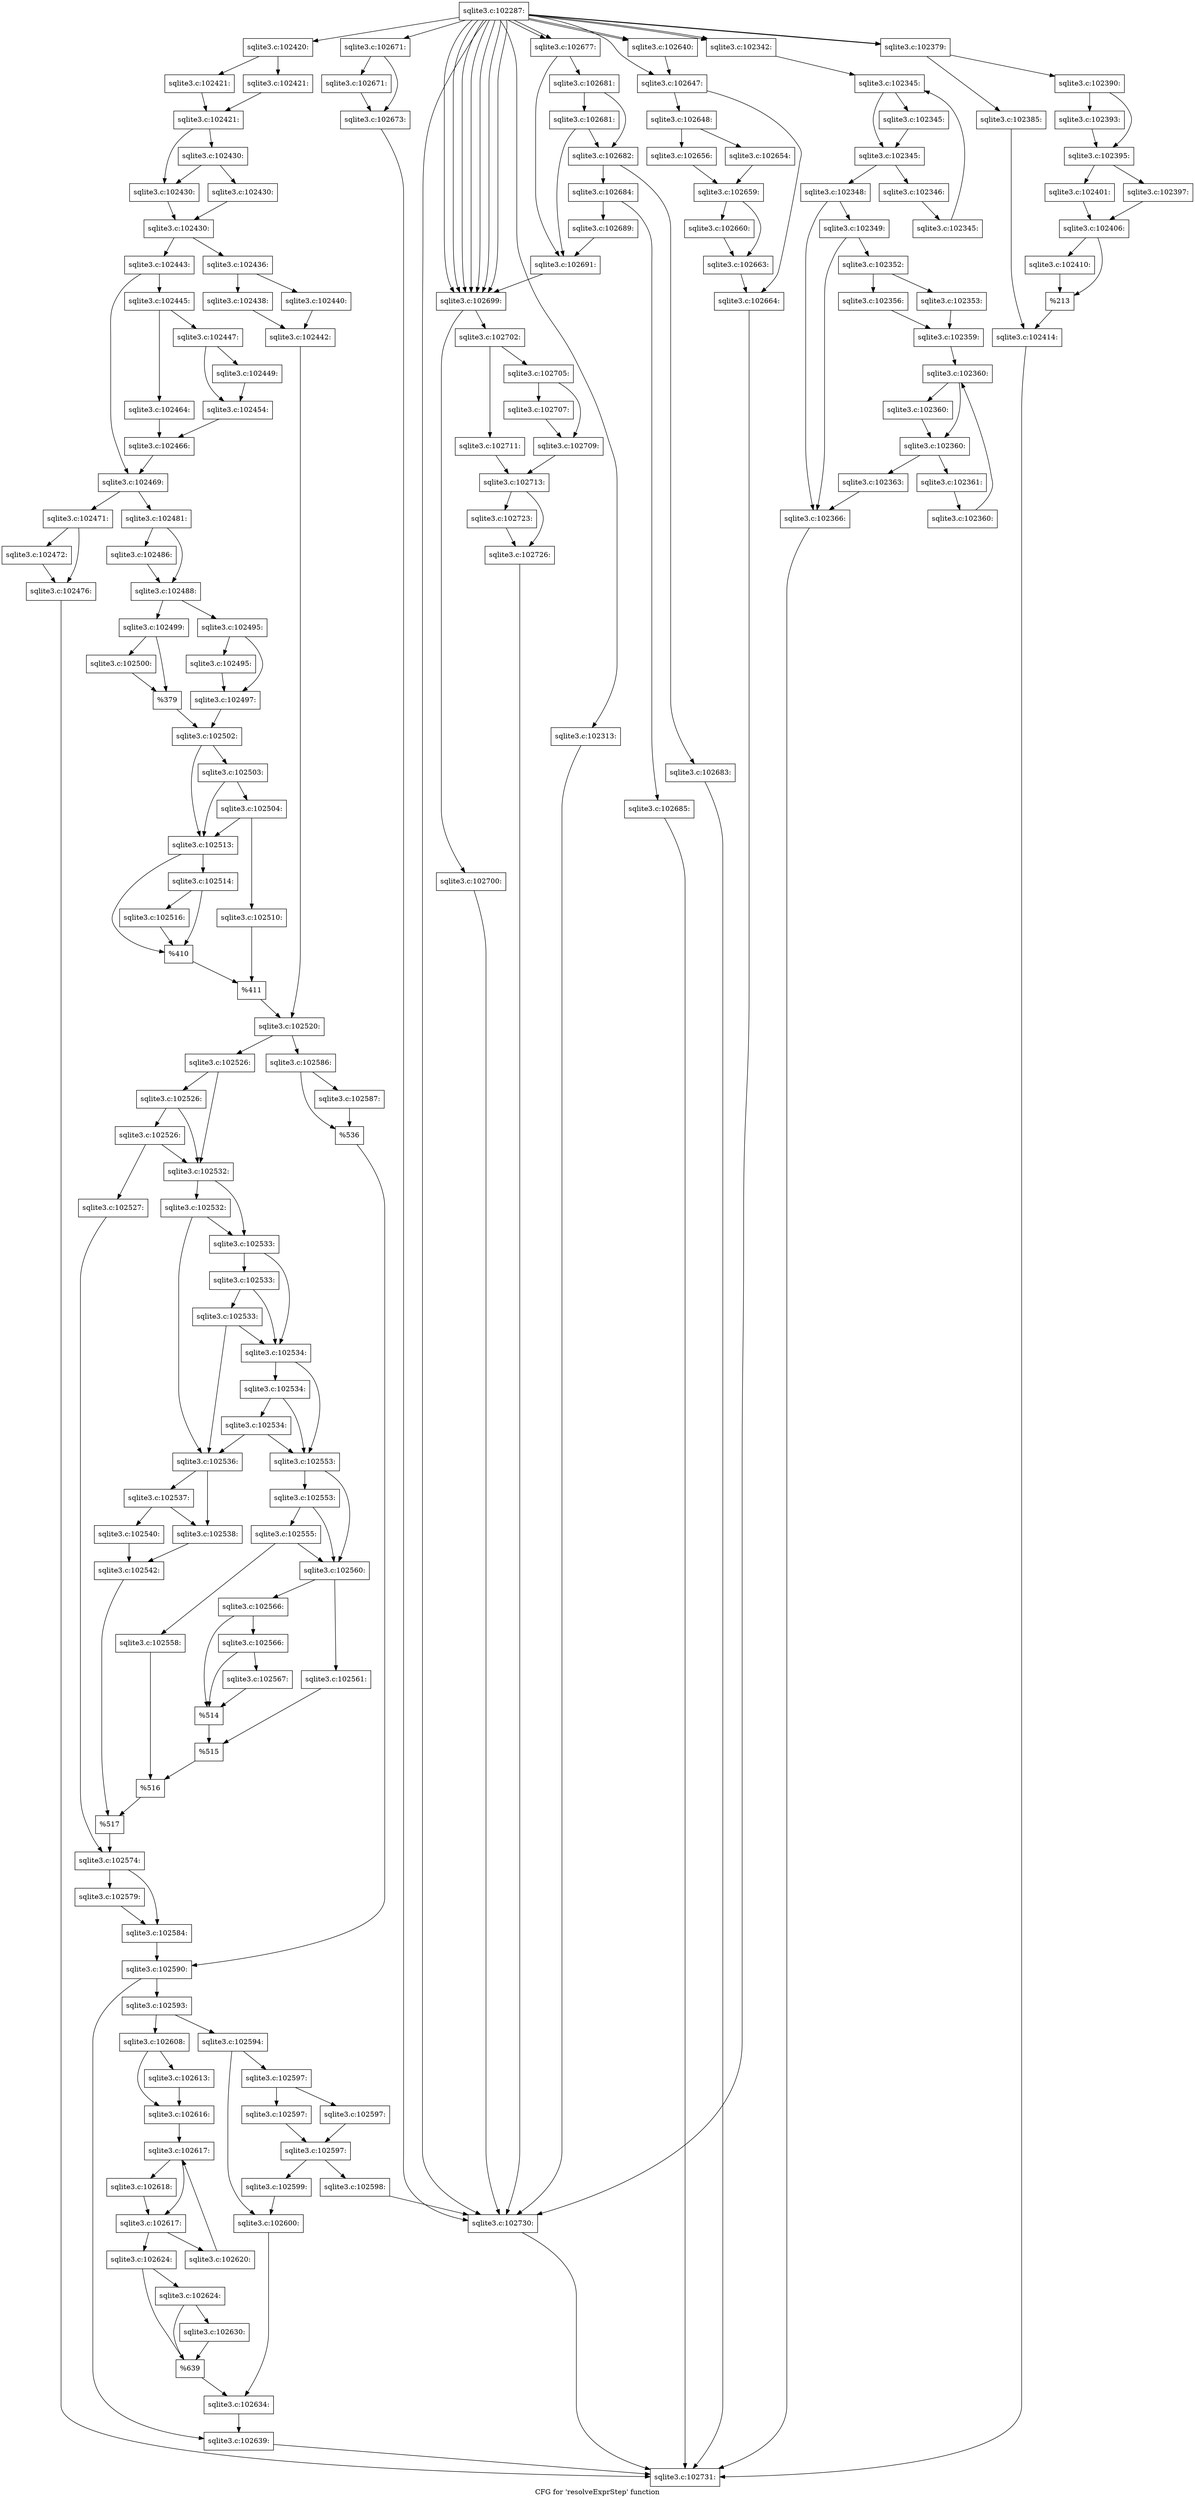 digraph "CFG for 'resolveExprStep' function" {
	label="CFG for 'resolveExprStep' function";

	Node0x55c0f8e07e00 [shape=record,label="{sqlite3.c:102287:}"];
	Node0x55c0f8e07e00 -> Node0x55c0f8e0efe0;
	Node0x55c0f8e07e00 -> Node0x55c0f8e0f3b0;
	Node0x55c0f8e07e00 -> Node0x55c0f8e11310;
	Node0x55c0f8e07e00 -> Node0x55c0f8e11310;
	Node0x55c0f8e07e00 -> Node0x55c0f8e17f20;
	Node0x55c0f8e07e00 -> Node0x55c0f8e17f20;
	Node0x55c0f8e07e00 -> Node0x55c0f5ef1670;
	Node0x55c0f8e07e00 -> Node0x55c0f8e3f730;
	Node0x55c0f8e07e00 -> Node0x55c0f8e3f730;
	Node0x55c0f8e07e00 -> Node0x55c0f8e3f780;
	Node0x55c0f8e07e00 -> Node0x55c0f8e42350;
	Node0x55c0f8e07e00 -> Node0x55c0f8e42ba0;
	Node0x55c0f8e07e00 -> Node0x55c0f8e42ba0;
	Node0x55c0f8e07e00 -> Node0x55c0f8e46420;
	Node0x55c0f8e07e00 -> Node0x55c0f8e46420;
	Node0x55c0f8e07e00 -> Node0x55c0f8e46420;
	Node0x55c0f8e07e00 -> Node0x55c0f8e46420;
	Node0x55c0f8e07e00 -> Node0x55c0f8e46420;
	Node0x55c0f8e07e00 -> Node0x55c0f8e46420;
	Node0x55c0f8e07e00 -> Node0x55c0f8e46420;
	Node0x55c0f8e0f3b0 [shape=record,label="{sqlite3.c:102313:}"];
	Node0x55c0f8e0f3b0 -> Node0x55c0f8e0efe0;
	Node0x55c0f8e11310 [shape=record,label="{sqlite3.c:102342:}"];
	Node0x55c0f8e11310 -> Node0x55c0f8e12040;
	Node0x55c0f8e12040 [shape=record,label="{sqlite3.c:102345:}"];
	Node0x55c0f8e12040 -> Node0x55c0f8e12330;
	Node0x55c0f8e12040 -> Node0x55c0f8e122e0;
	Node0x55c0f8e12330 [shape=record,label="{sqlite3.c:102345:}"];
	Node0x55c0f8e12330 -> Node0x55c0f8e122e0;
	Node0x55c0f8e122e0 [shape=record,label="{sqlite3.c:102345:}"];
	Node0x55c0f8e122e0 -> Node0x55c0f8e12260;
	Node0x55c0f8e122e0 -> Node0x55c0f8e11cd0;
	Node0x55c0f8e12260 [shape=record,label="{sqlite3.c:102346:}"];
	Node0x55c0f8e12260 -> Node0x55c0f8e121d0;
	Node0x55c0f8e121d0 [shape=record,label="{sqlite3.c:102345:}"];
	Node0x55c0f8e121d0 -> Node0x55c0f8e12040;
	Node0x55c0f8e11cd0 [shape=record,label="{sqlite3.c:102348:}"];
	Node0x55c0f8e11cd0 -> Node0x55c0f8e13a40;
	Node0x55c0f8e11cd0 -> Node0x55c0f8e139f0;
	Node0x55c0f8e13a40 [shape=record,label="{sqlite3.c:102349:}"];
	Node0x55c0f8e13a40 -> Node0x55c0f8e139f0;
	Node0x55c0f8e13a40 -> Node0x55c0f8e139a0;
	Node0x55c0f8e139a0 [shape=record,label="{sqlite3.c:102352:}"];
	Node0x55c0f8e139a0 -> Node0x55c0f8e14460;
	Node0x55c0f8e139a0 -> Node0x55c0f8e14500;
	Node0x55c0f8e14460 [shape=record,label="{sqlite3.c:102353:}"];
	Node0x55c0f8e14460 -> Node0x55c0f8e144b0;
	Node0x55c0f8e14500 [shape=record,label="{sqlite3.c:102356:}"];
	Node0x55c0f8e14500 -> Node0x55c0f8e144b0;
	Node0x55c0f8e144b0 [shape=record,label="{sqlite3.c:102359:}"];
	Node0x55c0f8e144b0 -> Node0x55c0f8e15fc0;
	Node0x55c0f8e15fc0 [shape=record,label="{sqlite3.c:102360:}"];
	Node0x55c0f8e15fc0 -> Node0x55c0f8e162b0;
	Node0x55c0f8e15fc0 -> Node0x55c0f8e16260;
	Node0x55c0f8e162b0 [shape=record,label="{sqlite3.c:102360:}"];
	Node0x55c0f8e162b0 -> Node0x55c0f8e16260;
	Node0x55c0f8e16260 [shape=record,label="{sqlite3.c:102360:}"];
	Node0x55c0f8e16260 -> Node0x55c0f8e161e0;
	Node0x55c0f8e16260 -> Node0x55c0f8e15c50;
	Node0x55c0f8e161e0 [shape=record,label="{sqlite3.c:102361:}"];
	Node0x55c0f8e161e0 -> Node0x55c0f8e16150;
	Node0x55c0f8e16150 [shape=record,label="{sqlite3.c:102360:}"];
	Node0x55c0f8e16150 -> Node0x55c0f8e15fc0;
	Node0x55c0f8e15c50 [shape=record,label="{sqlite3.c:102363:}"];
	Node0x55c0f8e15c50 -> Node0x55c0f8e139f0;
	Node0x55c0f8e139f0 [shape=record,label="{sqlite3.c:102366:}"];
	Node0x55c0f8e139f0 -> Node0x55c0f8e07f80;
	Node0x55c0f8e17f20 [shape=record,label="{sqlite3.c:102379:}"];
	Node0x55c0f8e17f20 -> Node0x55c0f8e18c40;
	Node0x55c0f8e17f20 -> Node0x55c0f8e18ce0;
	Node0x55c0f8e18c40 [shape=record,label="{sqlite3.c:102385:}"];
	Node0x55c0f8e18c40 -> Node0x55c0f8e18c90;
	Node0x55c0f8e18ce0 [shape=record,label="{sqlite3.c:102390:}"];
	Node0x55c0f8e18ce0 -> Node0x55c0f8e19ee0;
	Node0x55c0f8e18ce0 -> Node0x55c0f8e19f30;
	Node0x55c0f8e19ee0 [shape=record,label="{sqlite3.c:102393:}"];
	Node0x55c0f8e19ee0 -> Node0x55c0f8e19f30;
	Node0x55c0f8e19f30 [shape=record,label="{sqlite3.c:102395:}"];
	Node0x55c0f8e19f30 -> Node0x55c0f5f01e10;
	Node0x55c0f8e19f30 -> Node0x55c0f8e1aea0;
	Node0x55c0f5f01e10 [shape=record,label="{sqlite3.c:102397:}"];
	Node0x55c0f5f01e10 -> Node0x55c0f8e1aaa0;
	Node0x55c0f8e1aea0 [shape=record,label="{sqlite3.c:102401:}"];
	Node0x55c0f8e1aea0 -> Node0x55c0f8e1aaa0;
	Node0x55c0f8e1aaa0 [shape=record,label="{sqlite3.c:102406:}"];
	Node0x55c0f8e1aaa0 -> Node0x55c0f8e1c5b0;
	Node0x55c0f8e1aaa0 -> Node0x55c0f8e1c600;
	Node0x55c0f8e1c5b0 [shape=record,label="{sqlite3.c:102410:}"];
	Node0x55c0f8e1c5b0 -> Node0x55c0f8e1c600;
	Node0x55c0f8e1c600 [shape=record,label="{%213}"];
	Node0x55c0f8e1c600 -> Node0x55c0f8e18c90;
	Node0x55c0f8e18c90 [shape=record,label="{sqlite3.c:102414:}"];
	Node0x55c0f8e18c90 -> Node0x55c0f8e07f80;
	Node0x55c0f5ef1670 [shape=record,label="{sqlite3.c:102420:}"];
	Node0x55c0f5ef1670 -> Node0x55c0f8e1e6c0;
	Node0x55c0f5ef1670 -> Node0x55c0f8e1e710;
	Node0x55c0f8e1e6c0 [shape=record,label="{sqlite3.c:102421:}"];
	Node0x55c0f8e1e6c0 -> Node0x55c0f8e1e760;
	Node0x55c0f8e1e710 [shape=record,label="{sqlite3.c:102421:}"];
	Node0x55c0f8e1e710 -> Node0x55c0f8e1e760;
	Node0x55c0f8e1e760 [shape=record,label="{sqlite3.c:102421:}"];
	Node0x55c0f8e1e760 -> Node0x55c0f8e21020;
	Node0x55c0f8e1e760 -> Node0x55c0f8e20f80;
	Node0x55c0f8e21020 [shape=record,label="{sqlite3.c:102430:}"];
	Node0x55c0f8e21020 -> Node0x55c0f8e20f30;
	Node0x55c0f8e21020 -> Node0x55c0f8e20f80;
	Node0x55c0f8e20f30 [shape=record,label="{sqlite3.c:102430:}"];
	Node0x55c0f8e20f30 -> Node0x55c0f8e20fd0;
	Node0x55c0f8e20f80 [shape=record,label="{sqlite3.c:102430:}"];
	Node0x55c0f8e20f80 -> Node0x55c0f8e20fd0;
	Node0x55c0f8e20fd0 [shape=record,label="{sqlite3.c:102430:}"];
	Node0x55c0f8e20fd0 -> Node0x55c0f8e22620;
	Node0x55c0f8e20fd0 -> Node0x55c0f8e227f0;
	Node0x55c0f8e22620 [shape=record,label="{sqlite3.c:102436:}"];
	Node0x55c0f8e22620 -> Node0x55c0f8e22f50;
	Node0x55c0f8e22620 -> Node0x55c0f8e23120;
	Node0x55c0f8e22f50 [shape=record,label="{sqlite3.c:102438:}"];
	Node0x55c0f8e22f50 -> Node0x55c0f8e230d0;
	Node0x55c0f8e23120 [shape=record,label="{sqlite3.c:102440:}"];
	Node0x55c0f8e23120 -> Node0x55c0f8e230d0;
	Node0x55c0f8e230d0 [shape=record,label="{sqlite3.c:102442:}"];
	Node0x55c0f8e230d0 -> Node0x55c0f8e227a0;
	Node0x55c0f8e227f0 [shape=record,label="{sqlite3.c:102443:}"];
	Node0x55c0f8e227f0 -> Node0x55c0f8e23ed0;
	Node0x55c0f8e227f0 -> Node0x55c0f8e23f20;
	Node0x55c0f8e23ed0 [shape=record,label="{sqlite3.c:102445:}"];
	Node0x55c0f8e23ed0 -> Node0x55c0f8e247a0;
	Node0x55c0f8e23ed0 -> Node0x55c0f8e24840;
	Node0x55c0f8e247a0 [shape=record,label="{sqlite3.c:102447:}"];
	Node0x55c0f8e247a0 -> Node0x55c0f5f01e60;
	Node0x55c0f8e247a0 -> Node0x55c0f8e25820;
	Node0x55c0f5f01e60 [shape=record,label="{sqlite3.c:102449:}"];
	Node0x55c0f5f01e60 -> Node0x55c0f8e25820;
	Node0x55c0f8e25820 [shape=record,label="{sqlite3.c:102454:}"];
	Node0x55c0f8e25820 -> Node0x55c0f8e247f0;
	Node0x55c0f8e24840 [shape=record,label="{sqlite3.c:102464:}"];
	Node0x55c0f8e24840 -> Node0x55c0f8e247f0;
	Node0x55c0f8e247f0 [shape=record,label="{sqlite3.c:102466:}"];
	Node0x55c0f8e247f0 -> Node0x55c0f8e23f20;
	Node0x55c0f8e23f20 [shape=record,label="{sqlite3.c:102469:}"];
	Node0x55c0f8e23f20 -> Node0x55c0f8e272e0;
	Node0x55c0f8e23f20 -> Node0x55c0f8e27460;
	Node0x55c0f8e272e0 [shape=record,label="{sqlite3.c:102471:}"];
	Node0x55c0f8e272e0 -> Node0x55c0f8e27870;
	Node0x55c0f8e272e0 -> Node0x55c0f8e278c0;
	Node0x55c0f8e27870 [shape=record,label="{sqlite3.c:102472:}"];
	Node0x55c0f8e27870 -> Node0x55c0f8e278c0;
	Node0x55c0f8e278c0 [shape=record,label="{sqlite3.c:102476:}"];
	Node0x55c0f8e278c0 -> Node0x55c0f8e07f80;
	Node0x55c0f8e27460 [shape=record,label="{sqlite3.c:102481:}"];
	Node0x55c0f8e27460 -> Node0x55c0f8e28940;
	Node0x55c0f8e27460 -> Node0x55c0f8e28990;
	Node0x55c0f8e28940 [shape=record,label="{sqlite3.c:102486:}"];
	Node0x55c0f8e28940 -> Node0x55c0f8e28990;
	Node0x55c0f8e28990 [shape=record,label="{sqlite3.c:102488:}"];
	Node0x55c0f8e28990 -> Node0x55c0f8e29400;
	Node0x55c0f8e28990 -> Node0x55c0f8e294a0;
	Node0x55c0f8e29400 [shape=record,label="{sqlite3.c:102495:}"];
	Node0x55c0f8e29400 -> Node0x55c0f8e29b00;
	Node0x55c0f8e29400 -> Node0x55c0f8e29b50;
	Node0x55c0f8e29b00 [shape=record,label="{sqlite3.c:102495:}"];
	Node0x55c0f8e29b00 -> Node0x55c0f8e29b50;
	Node0x55c0f8e29b50 [shape=record,label="{sqlite3.c:102497:}"];
	Node0x55c0f8e29b50 -> Node0x55c0f8e29450;
	Node0x55c0f8e294a0 [shape=record,label="{sqlite3.c:102499:}"];
	Node0x55c0f8e294a0 -> Node0x55c0f8e2a1d0;
	Node0x55c0f8e294a0 -> Node0x55c0f8e2aa50;
	Node0x55c0f8e2a1d0 [shape=record,label="{sqlite3.c:102500:}"];
	Node0x55c0f8e2a1d0 -> Node0x55c0f8e2aa50;
	Node0x55c0f8e2aa50 [shape=record,label="{%379}"];
	Node0x55c0f8e2aa50 -> Node0x55c0f8e29450;
	Node0x55c0f8e29450 [shape=record,label="{sqlite3.c:102502:}"];
	Node0x55c0f8e29450 -> Node0x55c0f8e2b570;
	Node0x55c0f8e29450 -> Node0x55c0f8e2b4a0;
	Node0x55c0f8e2b570 [shape=record,label="{sqlite3.c:102503:}"];
	Node0x55c0f8e2b570 -> Node0x55c0f8e2b4f0;
	Node0x55c0f8e2b570 -> Node0x55c0f8e2b4a0;
	Node0x55c0f8e2b4f0 [shape=record,label="{sqlite3.c:102504:}"];
	Node0x55c0f8e2b4f0 -> Node0x55c0f8e2b400;
	Node0x55c0f8e2b4f0 -> Node0x55c0f8e2b4a0;
	Node0x55c0f8e2b400 [shape=record,label="{sqlite3.c:102510:}"];
	Node0x55c0f8e2b400 -> Node0x55c0f8e2b450;
	Node0x55c0f8e2b4a0 [shape=record,label="{sqlite3.c:102513:}"];
	Node0x55c0f8e2b4a0 -> Node0x55c0f8e2c9a0;
	Node0x55c0f8e2b4a0 -> Node0x55c0f8e2c950;
	Node0x55c0f8e2c9a0 [shape=record,label="{sqlite3.c:102514:}"];
	Node0x55c0f8e2c9a0 -> Node0x55c0f8e2c950;
	Node0x55c0f8e2c9a0 -> Node0x55c0f8e2c900;
	Node0x55c0f8e2c900 [shape=record,label="{sqlite3.c:102516:}"];
	Node0x55c0f8e2c900 -> Node0x55c0f8e2c950;
	Node0x55c0f8e2c950 [shape=record,label="{%410}"];
	Node0x55c0f8e2c950 -> Node0x55c0f8e2b450;
	Node0x55c0f8e2b450 [shape=record,label="{%411}"];
	Node0x55c0f8e2b450 -> Node0x55c0f8e227a0;
	Node0x55c0f8e227a0 [shape=record,label="{sqlite3.c:102520:}"];
	Node0x55c0f8e227a0 -> Node0x55c0f8e2d990;
	Node0x55c0f8e227a0 -> Node0x55c0f8e2da30;
	Node0x55c0f8e2d990 [shape=record,label="{sqlite3.c:102526:}"];
	Node0x55c0f8e2d990 -> Node0x55c0f8e2e280;
	Node0x55c0f8e2d990 -> Node0x55c0f8e2e1b0;
	Node0x55c0f8e2e280 [shape=record,label="{sqlite3.c:102526:}"];
	Node0x55c0f8e2e280 -> Node0x55c0f8e2e200;
	Node0x55c0f8e2e280 -> Node0x55c0f8e2e1b0;
	Node0x55c0f8e2e200 [shape=record,label="{sqlite3.c:102526:}"];
	Node0x55c0f8e2e200 -> Node0x55c0f8e2e110;
	Node0x55c0f8e2e200 -> Node0x55c0f8e2e1b0;
	Node0x55c0f8e2e110 [shape=record,label="{sqlite3.c:102527:}"];
	Node0x55c0f8e2e110 -> Node0x55c0f8e2e160;
	Node0x55c0f8e2e1b0 [shape=record,label="{sqlite3.c:102532:}"];
	Node0x55c0f8e2e1b0 -> Node0x55c0f8e2f550;
	Node0x55c0f8e2e1b0 -> Node0x55c0f8e2f4d0;
	Node0x55c0f8e2f550 [shape=record,label="{sqlite3.c:102532:}"];
	Node0x55c0f8e2f550 -> Node0x55c0f8e2f360;
	Node0x55c0f8e2f550 -> Node0x55c0f8e2f4d0;
	Node0x55c0f8e2f4d0 [shape=record,label="{sqlite3.c:102533:}"];
	Node0x55c0f8e2f4d0 -> Node0x55c0f8e2fd60;
	Node0x55c0f8e2f4d0 -> Node0x55c0f8e2f450;
	Node0x55c0f8e2fd60 [shape=record,label="{sqlite3.c:102533:}"];
	Node0x55c0f8e2fd60 -> Node0x55c0f8e2fce0;
	Node0x55c0f8e2fd60 -> Node0x55c0f8e2f450;
	Node0x55c0f8e2fce0 [shape=record,label="{sqlite3.c:102533:}"];
	Node0x55c0f8e2fce0 -> Node0x55c0f8e2f450;
	Node0x55c0f8e2fce0 -> Node0x55c0f8e2f360;
	Node0x55c0f8e2f450 [shape=record,label="{sqlite3.c:102534:}"];
	Node0x55c0f8e2f450 -> Node0x55c0f8e305e0;
	Node0x55c0f8e2f450 -> Node0x55c0f8e2f400;
	Node0x55c0f8e305e0 [shape=record,label="{sqlite3.c:102534:}"];
	Node0x55c0f8e305e0 -> Node0x55c0f8e30560;
	Node0x55c0f8e305e0 -> Node0x55c0f8e2f400;
	Node0x55c0f8e30560 [shape=record,label="{sqlite3.c:102534:}"];
	Node0x55c0f8e30560 -> Node0x55c0f8e2f360;
	Node0x55c0f8e30560 -> Node0x55c0f8e2f400;
	Node0x55c0f8e2f360 [shape=record,label="{sqlite3.c:102536:}"];
	Node0x55c0f8e2f360 -> Node0x55c0f8e312e0;
	Node0x55c0f8e2f360 -> Node0x55c0f8e313d0;
	Node0x55c0f8e313d0 [shape=record,label="{sqlite3.c:102537:}"];
	Node0x55c0f8e313d0 -> Node0x55c0f8e312e0;
	Node0x55c0f8e313d0 -> Node0x55c0f8e31380;
	Node0x55c0f8e312e0 [shape=record,label="{sqlite3.c:102538:}"];
	Node0x55c0f8e312e0 -> Node0x55c0f8e31330;
	Node0x55c0f8e31380 [shape=record,label="{sqlite3.c:102540:}"];
	Node0x55c0f8e31380 -> Node0x55c0f8e31330;
	Node0x55c0f8e31330 [shape=record,label="{sqlite3.c:102542:}"];
	Node0x55c0f8e31330 -> Node0x55c0f8e2f3b0;
	Node0x55c0f8e2f400 [shape=record,label="{sqlite3.c:102553:}"];
	Node0x55c0f8e2f400 -> Node0x55c0f8e32ea0;
	Node0x55c0f8e2f400 -> Node0x55c0f8e32dd0;
	Node0x55c0f8e32ea0 [shape=record,label="{sqlite3.c:102553:}"];
	Node0x55c0f8e32ea0 -> Node0x55c0f8e32e20;
	Node0x55c0f8e32ea0 -> Node0x55c0f8e32dd0;
	Node0x55c0f8e32e20 [shape=record,label="{sqlite3.c:102555:}"];
	Node0x55c0f8e32e20 -> Node0x55c0f8e32d30;
	Node0x55c0f8e32e20 -> Node0x55c0f8e32dd0;
	Node0x55c0f8e32d30 [shape=record,label="{sqlite3.c:102558:}"];
	Node0x55c0f8e32d30 -> Node0x55c0f8e32d80;
	Node0x55c0f8e32dd0 [shape=record,label="{sqlite3.c:102560:}"];
	Node0x55c0f8e32dd0 -> Node0x55c0f8e344c0;
	Node0x55c0f8e32dd0 -> Node0x55c0f8e34560;
	Node0x55c0f8e344c0 [shape=record,label="{sqlite3.c:102561:}"];
	Node0x55c0f8e344c0 -> Node0x55c0f8e34510;
	Node0x55c0f8e34560 [shape=record,label="{sqlite3.c:102566:}"];
	Node0x55c0f8e34560 -> Node0x55c0f8e351a0;
	Node0x55c0f8e34560 -> Node0x55c0f8e35150;
	Node0x55c0f8e351a0 [shape=record,label="{sqlite3.c:102566:}"];
	Node0x55c0f8e351a0 -> Node0x55c0f8e35100;
	Node0x55c0f8e351a0 -> Node0x55c0f8e35150;
	Node0x55c0f8e35100 [shape=record,label="{sqlite3.c:102567:}"];
	Node0x55c0f8e35100 -> Node0x55c0f8e35150;
	Node0x55c0f8e35150 [shape=record,label="{%514}"];
	Node0x55c0f8e35150 -> Node0x55c0f8e34510;
	Node0x55c0f8e34510 [shape=record,label="{%515}"];
	Node0x55c0f8e34510 -> Node0x55c0f8e32d80;
	Node0x55c0f8e32d80 [shape=record,label="{%516}"];
	Node0x55c0f8e32d80 -> Node0x55c0f8e2f3b0;
	Node0x55c0f8e2f3b0 [shape=record,label="{%517}"];
	Node0x55c0f8e2f3b0 -> Node0x55c0f8e2e160;
	Node0x55c0f8e2e160 [shape=record,label="{sqlite3.c:102574:}"];
	Node0x55c0f8e2e160 -> Node0x55c0f8e36420;
	Node0x55c0f8e2e160 -> Node0x55c0f8e36470;
	Node0x55c0f8e36420 [shape=record,label="{sqlite3.c:102579:}"];
	Node0x55c0f8e36420 -> Node0x55c0f8e36470;
	Node0x55c0f8e36470 [shape=record,label="{sqlite3.c:102584:}"];
	Node0x55c0f8e36470 -> Node0x55c0f8e2d9e0;
	Node0x55c0f8e2da30 [shape=record,label="{sqlite3.c:102586:}"];
	Node0x55c0f8e2da30 -> Node0x55c0f8e37220;
	Node0x55c0f8e2da30 -> Node0x55c0f8e37270;
	Node0x55c0f8e37220 [shape=record,label="{sqlite3.c:102587:}"];
	Node0x55c0f8e37220 -> Node0x55c0f8e37270;
	Node0x55c0f8e37270 [shape=record,label="{%536}"];
	Node0x55c0f8e37270 -> Node0x55c0f8e2d9e0;
	Node0x55c0f8e2d9e0 [shape=record,label="{sqlite3.c:102590:}"];
	Node0x55c0f8e2d9e0 -> Node0x55c0f8e37c30;
	Node0x55c0f8e2d9e0 -> Node0x55c0f8e37c80;
	Node0x55c0f8e37c30 [shape=record,label="{sqlite3.c:102593:}"];
	Node0x55c0f8e37c30 -> Node0x55c0f8e37fc0;
	Node0x55c0f8e37c30 -> Node0x55c0f8e38060;
	Node0x55c0f8e37fc0 [shape=record,label="{sqlite3.c:102594:}"];
	Node0x55c0f8e37fc0 -> Node0x55c0f8e38950;
	Node0x55c0f8e37fc0 -> Node0x55c0f8e389a0;
	Node0x55c0f8e38950 [shape=record,label="{sqlite3.c:102597:}"];
	Node0x55c0f8e38950 -> Node0x55c0f678c880;
	Node0x55c0f8e38950 -> Node0x55c0f8e397a0;
	Node0x55c0f678c880 [shape=record,label="{sqlite3.c:102597:}"];
	Node0x55c0f678c880 -> Node0x55c0f8e398f0;
	Node0x55c0f8e397a0 [shape=record,label="{sqlite3.c:102597:}"];
	Node0x55c0f8e397a0 -> Node0x55c0f8e398f0;
	Node0x55c0f8e398f0 [shape=record,label="{sqlite3.c:102597:}"];
	Node0x55c0f8e398f0 -> Node0x55c0f8e39dc0;
	Node0x55c0f8e398f0 -> Node0x55c0f8e39e10;
	Node0x55c0f8e39dc0 [shape=record,label="{sqlite3.c:102598:}"];
	Node0x55c0f8e39dc0 -> Node0x55c0f8e0efe0;
	Node0x55c0f8e39e10 [shape=record,label="{sqlite3.c:102599:}"];
	Node0x55c0f8e39e10 -> Node0x55c0f8e389a0;
	Node0x55c0f8e389a0 [shape=record,label="{sqlite3.c:102600:}"];
	Node0x55c0f8e389a0 -> Node0x55c0f8e38010;
	Node0x55c0f8e38060 [shape=record,label="{sqlite3.c:102608:}"];
	Node0x55c0f8e38060 -> Node0x55c0f8e3bcd0;
	Node0x55c0f8e38060 -> Node0x55c0f8e3bd20;
	Node0x55c0f8e3bcd0 [shape=record,label="{sqlite3.c:102613:}"];
	Node0x55c0f8e3bcd0 -> Node0x55c0f8e3bd20;
	Node0x55c0f8e3bd20 [shape=record,label="{sqlite3.c:102616:}"];
	Node0x55c0f8e3bd20 -> Node0x55c0f8e3c9a0;
	Node0x55c0f8e3c9a0 [shape=record,label="{sqlite3.c:102617:}"];
	Node0x55c0f8e3c9a0 -> Node0x55c0f8e3cbd0;
	Node0x55c0f8e3c9a0 -> Node0x55c0f8e3cb80;
	Node0x55c0f8e3cbd0 [shape=record,label="{sqlite3.c:102618:}"];
	Node0x55c0f8e3cbd0 -> Node0x55c0f8e3cb80;
	Node0x55c0f8e3cb80 [shape=record,label="{sqlite3.c:102617:}"];
	Node0x55c0f8e3cb80 -> Node0x55c0f5f14e70;
	Node0x55c0f8e3cb80 -> Node0x55c0f8e3cb00;
	Node0x55c0f5f14e70 [shape=record,label="{sqlite3.c:102620:}"];
	Node0x55c0f5f14e70 -> Node0x55c0f8e3c9a0;
	Node0x55c0f8e3cb00 [shape=record,label="{sqlite3.c:102624:}"];
	Node0x55c0f8e3cb00 -> Node0x55c0f8e3e250;
	Node0x55c0f8e3cb00 -> Node0x55c0f8e3d660;
	Node0x55c0f8e3e250 [shape=record,label="{sqlite3.c:102624:}"];
	Node0x55c0f8e3e250 -> Node0x55c0f8e25260;
	Node0x55c0f8e3e250 -> Node0x55c0f8e3d660;
	Node0x55c0f8e25260 [shape=record,label="{sqlite3.c:102630:}"];
	Node0x55c0f8e25260 -> Node0x55c0f8e3d660;
	Node0x55c0f8e3d660 [shape=record,label="{%639}"];
	Node0x55c0f8e3d660 -> Node0x55c0f8e38010;
	Node0x55c0f8e38010 [shape=record,label="{sqlite3.c:102634:}"];
	Node0x55c0f8e38010 -> Node0x55c0f8e37c80;
	Node0x55c0f8e37c80 [shape=record,label="{sqlite3.c:102639:}"];
	Node0x55c0f8e37c80 -> Node0x55c0f8e07f80;
	Node0x55c0f8e3f730 [shape=record,label="{sqlite3.c:102640:}"];
	Node0x55c0f8e3f730 -> Node0x55c0f8e3f780;
	Node0x55c0f8e3f780 [shape=record,label="{sqlite3.c:102647:}"];
	Node0x55c0f8e3f780 -> Node0x55c0f8e3f950;
	Node0x55c0f8e3f780 -> Node0x55c0f8e3f9a0;
	Node0x55c0f8e3f950 [shape=record,label="{sqlite3.c:102648:}"];
	Node0x55c0f8e3f950 -> Node0x55c0f8e40420;
	Node0x55c0f8e3f950 -> Node0x55c0f8e404c0;
	Node0x55c0f8e40420 [shape=record,label="{sqlite3.c:102654:}"];
	Node0x55c0f8e40420 -> Node0x55c0f8e40470;
	Node0x55c0f8e404c0 [shape=record,label="{sqlite3.c:102656:}"];
	Node0x55c0f8e404c0 -> Node0x55c0f8e40470;
	Node0x55c0f8e40470 [shape=record,label="{sqlite3.c:102659:}"];
	Node0x55c0f8e40470 -> Node0x55c0f8e40db0;
	Node0x55c0f8e40470 -> Node0x55c0f8e41540;
	Node0x55c0f8e40db0 [shape=record,label="{sqlite3.c:102660:}"];
	Node0x55c0f8e40db0 -> Node0x55c0f8e41540;
	Node0x55c0f8e41540 [shape=record,label="{sqlite3.c:102663:}"];
	Node0x55c0f8e41540 -> Node0x55c0f8e3f9a0;
	Node0x55c0f8e3f9a0 [shape=record,label="{sqlite3.c:102664:}"];
	Node0x55c0f8e3f9a0 -> Node0x55c0f8e0efe0;
	Node0x55c0f8e42350 [shape=record,label="{sqlite3.c:102671:}"];
	Node0x55c0f8e42350 -> Node0x55c0f8e42480;
	Node0x55c0f8e42350 -> Node0x55c0f8e424d0;
	Node0x55c0f8e42480 [shape=record,label="{sqlite3.c:102671:}"];
	Node0x55c0f8e42480 -> Node0x55c0f8e424d0;
	Node0x55c0f8e424d0 [shape=record,label="{sqlite3.c:102673:}"];
	Node0x55c0f8e424d0 -> Node0x55c0f8e0efe0;
	Node0x55c0f8e42ba0 [shape=record,label="{sqlite3.c:102677:}"];
	Node0x55c0f8e42ba0 -> Node0x55c0f8e43de0;
	Node0x55c0f8e42ba0 -> Node0x55c0f8e43d90;
	Node0x55c0f8e43de0 [shape=record,label="{sqlite3.c:102681:}"];
	Node0x55c0f8e43de0 -> Node0x55c0f8e43d40;
	Node0x55c0f8e43de0 -> Node0x55c0f8e44040;
	Node0x55c0f8e44040 [shape=record,label="{sqlite3.c:102681:}"];
	Node0x55c0f8e44040 -> Node0x55c0f8e43d40;
	Node0x55c0f8e44040 -> Node0x55c0f8e43d90;
	Node0x55c0f8e43d40 [shape=record,label="{sqlite3.c:102682:}"];
	Node0x55c0f8e43d40 -> Node0x55c0f8e44fa0;
	Node0x55c0f8e43d40 -> Node0x55c0f8e44ff0;
	Node0x55c0f8e44fa0 [shape=record,label="{sqlite3.c:102683:}"];
	Node0x55c0f8e44fa0 -> Node0x55c0f8e07f80;
	Node0x55c0f8e44ff0 [shape=record,label="{sqlite3.c:102684:}"];
	Node0x55c0f8e44ff0 -> Node0x55c0f8e454b0;
	Node0x55c0f8e44ff0 -> Node0x55c0f8e45500;
	Node0x55c0f8e454b0 [shape=record,label="{sqlite3.c:102685:}"];
	Node0x55c0f8e454b0 -> Node0x55c0f8e07f80;
	Node0x55c0f8e45500 [shape=record,label="{sqlite3.c:102689:}"];
	Node0x55c0f8e45500 -> Node0x55c0f8e43d90;
	Node0x55c0f8e43d90 [shape=record,label="{sqlite3.c:102691:}"];
	Node0x55c0f8e43d90 -> Node0x55c0f8e46420;
	Node0x55c0f8e46420 [shape=record,label="{sqlite3.c:102699:}"];
	Node0x55c0f8e46420 -> Node0x55c0f8e46ba0;
	Node0x55c0f8e46420 -> Node0x55c0f8e46bf0;
	Node0x55c0f8e46ba0 [shape=record,label="{sqlite3.c:102700:}"];
	Node0x55c0f8e46ba0 -> Node0x55c0f8e0efe0;
	Node0x55c0f8e46bf0 [shape=record,label="{sqlite3.c:102702:}"];
	Node0x55c0f8e46bf0 -> Node0x55c0f8e47640;
	Node0x55c0f8e46bf0 -> Node0x55c0f8e476e0;
	Node0x55c0f8e47640 [shape=record,label="{sqlite3.c:102705:}"];
	Node0x55c0f8e47640 -> Node0x55c0f8e48420;
	Node0x55c0f8e47640 -> Node0x55c0f8e48470;
	Node0x55c0f8e48420 [shape=record,label="{sqlite3.c:102707:}"];
	Node0x55c0f8e48420 -> Node0x55c0f8e48470;
	Node0x55c0f8e48470 [shape=record,label="{sqlite3.c:102709:}"];
	Node0x55c0f8e48470 -> Node0x55c0f8e47690;
	Node0x55c0f8e476e0 [shape=record,label="{sqlite3.c:102711:}"];
	Node0x55c0f8e476e0 -> Node0x55c0f8e47690;
	Node0x55c0f8e47690 [shape=record,label="{sqlite3.c:102713:}"];
	Node0x55c0f8e47690 -> Node0x55c0f8e49750;
	Node0x55c0f8e47690 -> Node0x55c0f8e497a0;
	Node0x55c0f8e49750 [shape=record,label="{sqlite3.c:102723:}"];
	Node0x55c0f8e49750 -> Node0x55c0f8e497a0;
	Node0x55c0f8e497a0 [shape=record,label="{sqlite3.c:102726:}"];
	Node0x55c0f8e497a0 -> Node0x55c0f8e0efe0;
	Node0x55c0f8e0efe0 [shape=record,label="{sqlite3.c:102730:}"];
	Node0x55c0f8e0efe0 -> Node0x55c0f8e07f80;
	Node0x55c0f8e07f80 [shape=record,label="{sqlite3.c:102731:}"];
}
